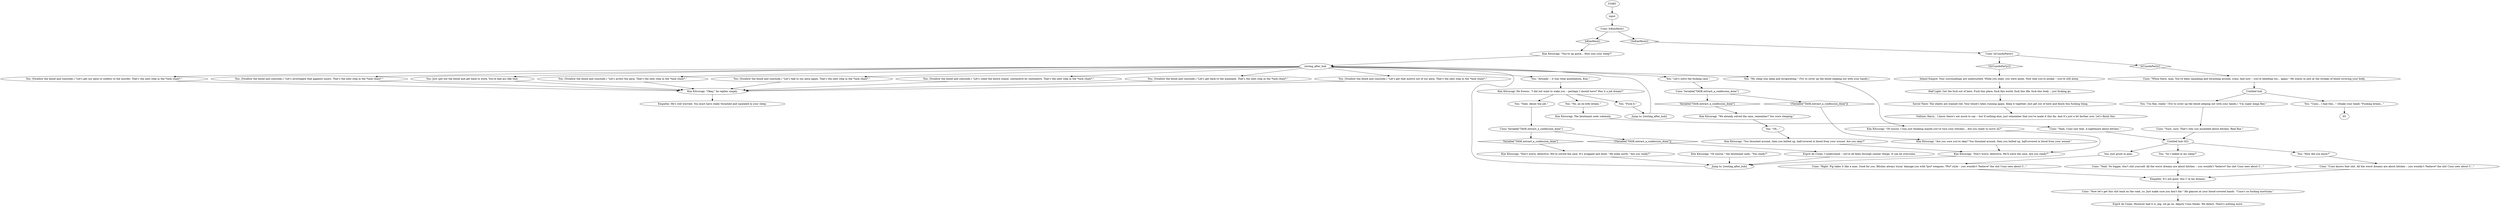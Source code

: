 # SEAFORT INT / AFTERDOLORES TALK
# Load to this from dream seafort dolores dei dialogue end.
# ==================================================
digraph G {
	  0 [label="START"];
	  1 [label="input"];
	  2 [label="You: (Swallow the blood and conclude.) \"Let's comb the entire island, centimetre by centimetre. That's the next step in the *task chain*.\""];
	  3 [label="You: \"Oh...\""];
	  4 [label="You: (Swallow the blood and conclude.) \"Let's get back to the mainland. That's the next step in the *task chain*.\""];
	  5 [label="Half Light: Get the fuck out of here. Fuck this place, fuck this world, fuck this life, fuck this body -- just fucking go."];
	  6 [label="You: \"Yeah. About the job.\""];
	  7 [label="resting_after_hub"];
	  8 [label="You: \"Let's solve the fucking case.\""];
	  9 [label="Cuno: Variable[\"TASK.extract_a_confession_done\"]"];
	  10 [label="Variable[\"TASK.extract_a_confession_done\"]", shape=diamond];
	  11 [label="!(Variable[\"TASK.extract_a_confession_done\"])", shape=diamond];
	  12 [label="You: \"Actually -- it was total annihilation, Kim.\""];
	  13 [label="Savoir Faire: The sheets are stained red. Your blood's been running again. Keep it together. Just get out of here and finish this fucking thing."];
	  14 [label="Cuno: \"Yeah. No biggie, don't shit yourself. All the worst dreams are about bitches -- you wouldn't *believe* the shit Cuno sees about C...\""];
	  15 [label="You: (Swallow the blood and conclude.) \"Let's get that motive out of our perp. That's the next step in the *task chain*.\""];
	  16 [label="You: \"My sleep was deep and invigorating.\" (Try to cover up the blood seeping out with your hands.)"];
	  17 [label="Kim Kitsuragi: \"Are you sure you're okay? You thrashed around, then you bolted up, half-covered in blood from your wound.\""];
	  18 [label="Kim Kitsuragi: \"Don't worry, detective. We've solved the case. It's wrapped and done.\" He looks north. \"Are you ready?\""];
	  19 [label="You: (Swallow the blood and conclude.) \"Let's get our perp to confess to the murder. That's the next step in the *task chain*.\""];
	  20 [label="Kim Kitsuragi: He frowns. \"I did not want to wake you -- perhaps I should have? Was it a job dream?\""];
	  21 [label="You: \"No, an ex-wife dream.\""];
	  22 [label="Cuno: \"Cuno knows that shit. All the worst dreams are about bitches -- you wouldn't *believe* the shit Cuno sees about C...\""];
	  23 [label="You: (Swallow the blood and conclude.) \"Let's investigate that gigantic insect. That's the next step in the *task chain*.\""];
	  24 [label="Cuno: IsKimHere()"];
	  25 [label="IsKimHere()", shape=diamond];
	  26 [label="!(IsKimHere())", shape=diamond];
	  27 [label="Kim Kitsuragi: \"You're up quick... How was your sleep?\""];
	  28 [label="Esprit de Corps: However bad it is, pig, we go on, deputy Cuno thinks. We detect. There's nothing more."];
	  29 [label="Kim Kitsuragi: \"We already solved the case, remember? You were sleeping.\""];
	  30 [label="Kim Kitsuragi: \"Okay,\" he replies simply."];
	  31 [label="Untitled hub (02)"];
	  32 [label="Cuno: IsCunoInParty()"];
	  33 [label="IsCunoInParty()", shape=diamond];
	  34 [label="!(IsCunoInParty())", shape=diamond];
	  35 [label="Untitled hub"];
	  36 [label="Cuno: \"Right. Pig takes it like a man. Good for you. Bitches always tryna' damage you with *psi* weapons. *Psi* style -- you wouldn't *believe* the shit Cuno sees about C...\""];
	  37 [label="You: \"Cuno... I had this...\" (Shake your head) \"Fucking dream...\""];
	  38 [label="You: Just grunt in pain."];
	  39 [label="You: \"So I talked in my sleep?\""];
	  40 [label="You: Just spit out the blood and get back to work. You're bad ass like that."];
	  41 [label="Kim Kitsuragi: \"Of course. I was just thinking maybe you've torn your stitches... Are you ready to move on?\""];
	  42 [label="Cuno: Variable[\"TASK.extract_a_confession_done\"]"];
	  43 [label="Variable[\"TASK.extract_a_confession_done\"]", shape=diamond];
	  44 [label="!(Variable[\"TASK.extract_a_confession_done\"])", shape=diamond];
	  45 [label="Kim Kitsuragi: The lieutenant nods solemnly."];
	  46 [label="Jump to: [resting_after_hub]"];
	  47 [label="Cuno: \"Now let's get this shit back on the road, yo. Just make sure you don't die.\" He glances at your blood-covered hands. \"Cuno's no fucking mortician.\""];
	  48 [label="You: \"Fuck it.\""];
	  49 [label="Cuno: \"Whoa there, man. You've been squealing and thrashing around, crazy. And now -- you're bleeding too... again.\" He stares in awe at the streaks of blood covering your body."];
	  50 [label="You: \"How did you know?\""];
	  51 [label="Cuno: \"Sure, sure. That's why you mumbled about bitches. Real fine.\""];
	  52 [label="You: \"I'm fine, really.\" (Try to cover up the blood seeping out with your hands.) \"I'm super mega fine.\""];
	  53 [label="Inland Empire: Your surroundings are undisturbed. While you slept, you were alone. Now that you're awake -- you're still alone."];
	  54 [label="Empathy: He's still worried. You must have really thrashed and squealed in your sleep."];
	  55 [label="Volition: Harry... I know there's not much to say -- but if nothing else, just remember that you've made it this far. And it's just a bit farther now. Let's finish this."];
	  56 [label="Empathy: It's not good, this C in his dreams."];
	  57 [label="You: (Swallow the blood and conclude.) \"Let's arrest the perp. That's the next step in the *task chain*.\""];
	  58 [label="Kim Kitsuragi: \"You thrashed around, then you bolted up, half-covered in blood from your wound. Are you okay?\""];
	  59 [label="You: (Swallow the blood and conclude.) \"Let's talk to our perp again. That's the next step in the *task chain*.\""];
	  60 [label="Kim Kitsuragi: \"Of course,\" the lieutenant nods. \"You ready?\""];
	  61 [label="Jump to: [resting_after_hub]"];
	  62 [label="Kim Kitsuragi: \"Don't worry, detective. We'll solve the case. Are you ready?\""];
	  63 [label="Esprit de Corps: I understand -- we've all been through similar things. It can be overcome."];
	  64 [label="Cuno: \"Yeah, Cuno saw that. A nightmare about bitches.\""];
	  0 -> 1
	  1 -> 24
	  2 -> 30
	  3 -> 58
	  4 -> 30
	  5 -> 13
	  6 -> 9
	  7 -> 2
	  7 -> 4
	  7 -> 8
	  7 -> 40
	  7 -> 12
	  7 -> 15
	  7 -> 16
	  7 -> 19
	  7 -> 23
	  7 -> 57
	  7 -> 59
	  8 -> 42
	  9 -> 10
	  9 -> 11
	  10 -> 18
	  11 -> 63
	  12 -> 20
	  13 -> 55
	  14 -> 56
	  15 -> 30
	  16 -> 41
	  17 -> 62
	  18 -> 46
	  19 -> 30
	  20 -> 48
	  20 -> 21
	  20 -> 6
	  21 -> 45
	  22 -> 56
	  23 -> 30
	  24 -> 25
	  24 -> 26
	  25 -> 27
	  26 -> 32
	  27 -> 7
	  29 -> 3
	  30 -> 54
	  31 -> 50
	  31 -> 38
	  31 -> 39
	  32 -> 33
	  32 -> 34
	  33 -> 49
	  34 -> 53
	  35 -> 52
	  35 -> 37
	  36 -> 56
	  37 -> 65
	  38 -> 36
	  39 -> 14
	  40 -> 30
	  41 -> 62
	  42 -> 43
	  42 -> 44
	  43 -> 29
	  44 -> 17
	  45 -> 64
	  46 -> 7
	  47 -> 28
	  48 -> 61
	  49 -> 35
	  50 -> 22
	  51 -> 31
	  52 -> 51
	  53 -> 5
	  56 -> 47
	  57 -> 30
	  58 -> 62
	  59 -> 30
	  60 -> 46
	  61 -> 7
	  62 -> 46
	  63 -> 46
	  64 -> 31
}

